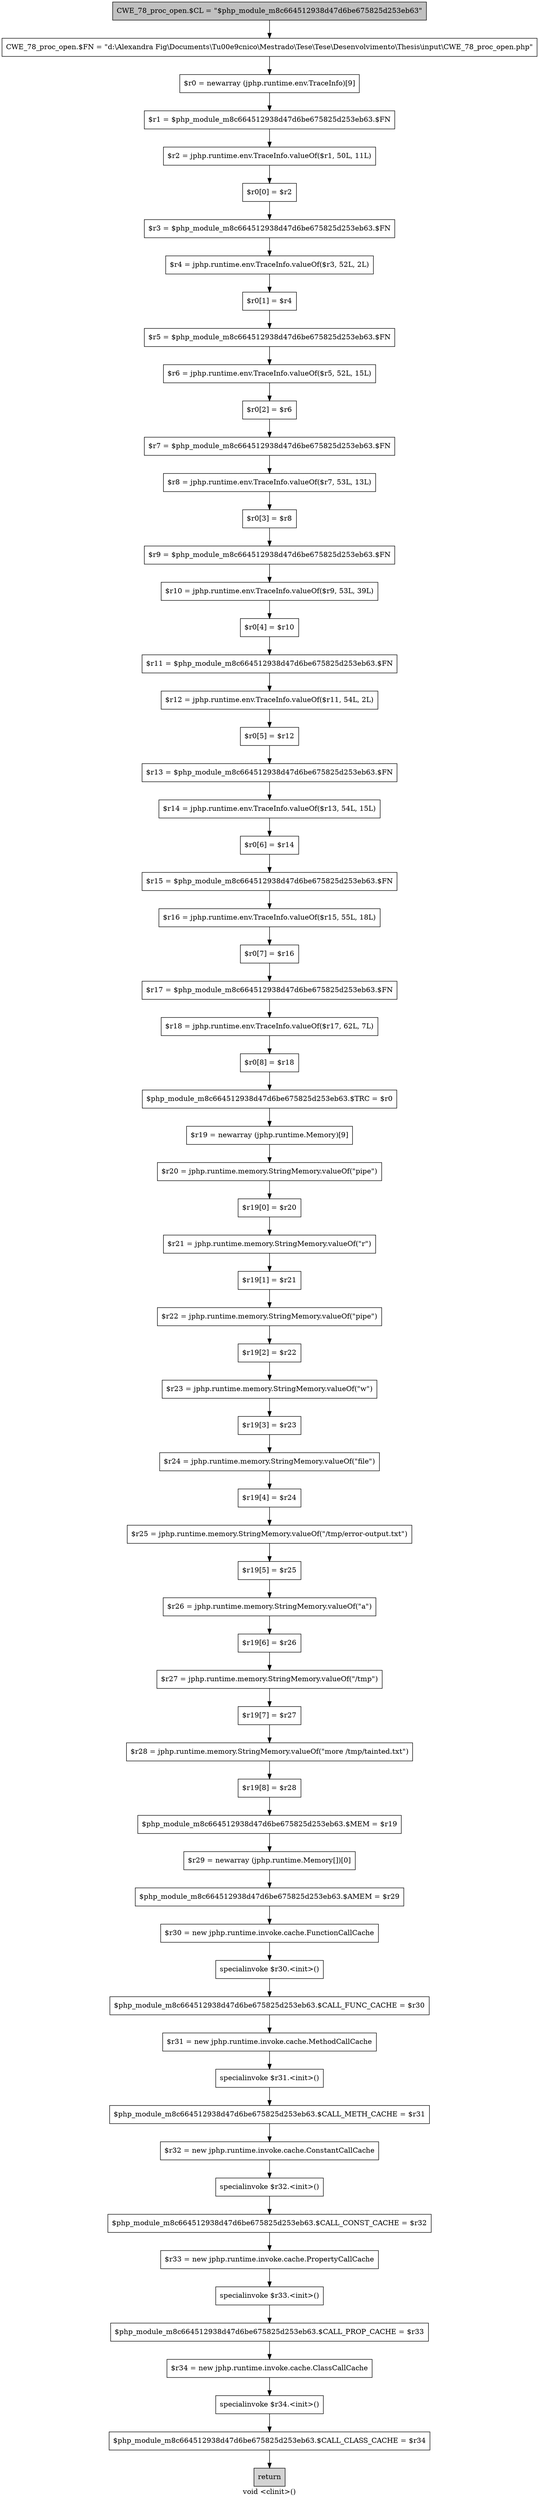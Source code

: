 digraph "void <clinit>()" {
    label="void <clinit>()";
    node [shape=box];
    "0" [style=filled,fillcolor=gray,label="CWE_78_proc_open.$CL = \"$php_module_m8c664512938d47d6be675825d253eb63\"",];
    "1" [label="CWE_78_proc_open.$FN = \"d:\\Alexandra Fig\\Documents\\T\u00e9cnico\\Mestrado\\Tese\\Tese\\Desenvolvimento\\Thesis\\input\\CWE_78_proc_open.php\"",];
    "0"->"1";
    "2" [label="$r0 = newarray (jphp.runtime.env.TraceInfo)[9]",];
    "1"->"2";
    "3" [label="$r1 = $php_module_m8c664512938d47d6be675825d253eb63.$FN",];
    "2"->"3";
    "4" [label="$r2 = jphp.runtime.env.TraceInfo.valueOf($r1, 50L, 11L)",];
    "3"->"4";
    "5" [label="$r0[0] = $r2",];
    "4"->"5";
    "6" [label="$r3 = $php_module_m8c664512938d47d6be675825d253eb63.$FN",];
    "5"->"6";
    "7" [label="$r4 = jphp.runtime.env.TraceInfo.valueOf($r3, 52L, 2L)",];
    "6"->"7";
    "8" [label="$r0[1] = $r4",];
    "7"->"8";
    "9" [label="$r5 = $php_module_m8c664512938d47d6be675825d253eb63.$FN",];
    "8"->"9";
    "10" [label="$r6 = jphp.runtime.env.TraceInfo.valueOf($r5, 52L, 15L)",];
    "9"->"10";
    "11" [label="$r0[2] = $r6",];
    "10"->"11";
    "12" [label="$r7 = $php_module_m8c664512938d47d6be675825d253eb63.$FN",];
    "11"->"12";
    "13" [label="$r8 = jphp.runtime.env.TraceInfo.valueOf($r7, 53L, 13L)",];
    "12"->"13";
    "14" [label="$r0[3] = $r8",];
    "13"->"14";
    "15" [label="$r9 = $php_module_m8c664512938d47d6be675825d253eb63.$FN",];
    "14"->"15";
    "16" [label="$r10 = jphp.runtime.env.TraceInfo.valueOf($r9, 53L, 39L)",];
    "15"->"16";
    "17" [label="$r0[4] = $r10",];
    "16"->"17";
    "18" [label="$r11 = $php_module_m8c664512938d47d6be675825d253eb63.$FN",];
    "17"->"18";
    "19" [label="$r12 = jphp.runtime.env.TraceInfo.valueOf($r11, 54L, 2L)",];
    "18"->"19";
    "20" [label="$r0[5] = $r12",];
    "19"->"20";
    "21" [label="$r13 = $php_module_m8c664512938d47d6be675825d253eb63.$FN",];
    "20"->"21";
    "22" [label="$r14 = jphp.runtime.env.TraceInfo.valueOf($r13, 54L, 15L)",];
    "21"->"22";
    "23" [label="$r0[6] = $r14",];
    "22"->"23";
    "24" [label="$r15 = $php_module_m8c664512938d47d6be675825d253eb63.$FN",];
    "23"->"24";
    "25" [label="$r16 = jphp.runtime.env.TraceInfo.valueOf($r15, 55L, 18L)",];
    "24"->"25";
    "26" [label="$r0[7] = $r16",];
    "25"->"26";
    "27" [label="$r17 = $php_module_m8c664512938d47d6be675825d253eb63.$FN",];
    "26"->"27";
    "28" [label="$r18 = jphp.runtime.env.TraceInfo.valueOf($r17, 62L, 7L)",];
    "27"->"28";
    "29" [label="$r0[8] = $r18",];
    "28"->"29";
    "30" [label="$php_module_m8c664512938d47d6be675825d253eb63.$TRC = $r0",];
    "29"->"30";
    "31" [label="$r19 = newarray (jphp.runtime.Memory)[9]",];
    "30"->"31";
    "32" [label="$r20 = jphp.runtime.memory.StringMemory.valueOf(\"pipe\")",];
    "31"->"32";
    "33" [label="$r19[0] = $r20",];
    "32"->"33";
    "34" [label="$r21 = jphp.runtime.memory.StringMemory.valueOf(\"r\")",];
    "33"->"34";
    "35" [label="$r19[1] = $r21",];
    "34"->"35";
    "36" [label="$r22 = jphp.runtime.memory.StringMemory.valueOf(\"pipe\")",];
    "35"->"36";
    "37" [label="$r19[2] = $r22",];
    "36"->"37";
    "38" [label="$r23 = jphp.runtime.memory.StringMemory.valueOf(\"w\")",];
    "37"->"38";
    "39" [label="$r19[3] = $r23",];
    "38"->"39";
    "40" [label="$r24 = jphp.runtime.memory.StringMemory.valueOf(\"file\")",];
    "39"->"40";
    "41" [label="$r19[4] = $r24",];
    "40"->"41";
    "42" [label="$r25 = jphp.runtime.memory.StringMemory.valueOf(\"/tmp/error-output.txt\")",];
    "41"->"42";
    "43" [label="$r19[5] = $r25",];
    "42"->"43";
    "44" [label="$r26 = jphp.runtime.memory.StringMemory.valueOf(\"a\")",];
    "43"->"44";
    "45" [label="$r19[6] = $r26",];
    "44"->"45";
    "46" [label="$r27 = jphp.runtime.memory.StringMemory.valueOf(\"/tmp\")",];
    "45"->"46";
    "47" [label="$r19[7] = $r27",];
    "46"->"47";
    "48" [label="$r28 = jphp.runtime.memory.StringMemory.valueOf(\"more /tmp/tainted.txt\")",];
    "47"->"48";
    "49" [label="$r19[8] = $r28",];
    "48"->"49";
    "50" [label="$php_module_m8c664512938d47d6be675825d253eb63.$MEM = $r19",];
    "49"->"50";
    "51" [label="$r29 = newarray (jphp.runtime.Memory[])[0]",];
    "50"->"51";
    "52" [label="$php_module_m8c664512938d47d6be675825d253eb63.$AMEM = $r29",];
    "51"->"52";
    "53" [label="$r30 = new jphp.runtime.invoke.cache.FunctionCallCache",];
    "52"->"53";
    "54" [label="specialinvoke $r30.<init>()",];
    "53"->"54";
    "55" [label="$php_module_m8c664512938d47d6be675825d253eb63.$CALL_FUNC_CACHE = $r30",];
    "54"->"55";
    "56" [label="$r31 = new jphp.runtime.invoke.cache.MethodCallCache",];
    "55"->"56";
    "57" [label="specialinvoke $r31.<init>()",];
    "56"->"57";
    "58" [label="$php_module_m8c664512938d47d6be675825d253eb63.$CALL_METH_CACHE = $r31",];
    "57"->"58";
    "59" [label="$r32 = new jphp.runtime.invoke.cache.ConstantCallCache",];
    "58"->"59";
    "60" [label="specialinvoke $r32.<init>()",];
    "59"->"60";
    "61" [label="$php_module_m8c664512938d47d6be675825d253eb63.$CALL_CONST_CACHE = $r32",];
    "60"->"61";
    "62" [label="$r33 = new jphp.runtime.invoke.cache.PropertyCallCache",];
    "61"->"62";
    "63" [label="specialinvoke $r33.<init>()",];
    "62"->"63";
    "64" [label="$php_module_m8c664512938d47d6be675825d253eb63.$CALL_PROP_CACHE = $r33",];
    "63"->"64";
    "65" [label="$r34 = new jphp.runtime.invoke.cache.ClassCallCache",];
    "64"->"65";
    "66" [label="specialinvoke $r34.<init>()",];
    "65"->"66";
    "67" [label="$php_module_m8c664512938d47d6be675825d253eb63.$CALL_CLASS_CACHE = $r34",];
    "66"->"67";
    "68" [style=filled,fillcolor=lightgray,label="return",];
    "67"->"68";
}
